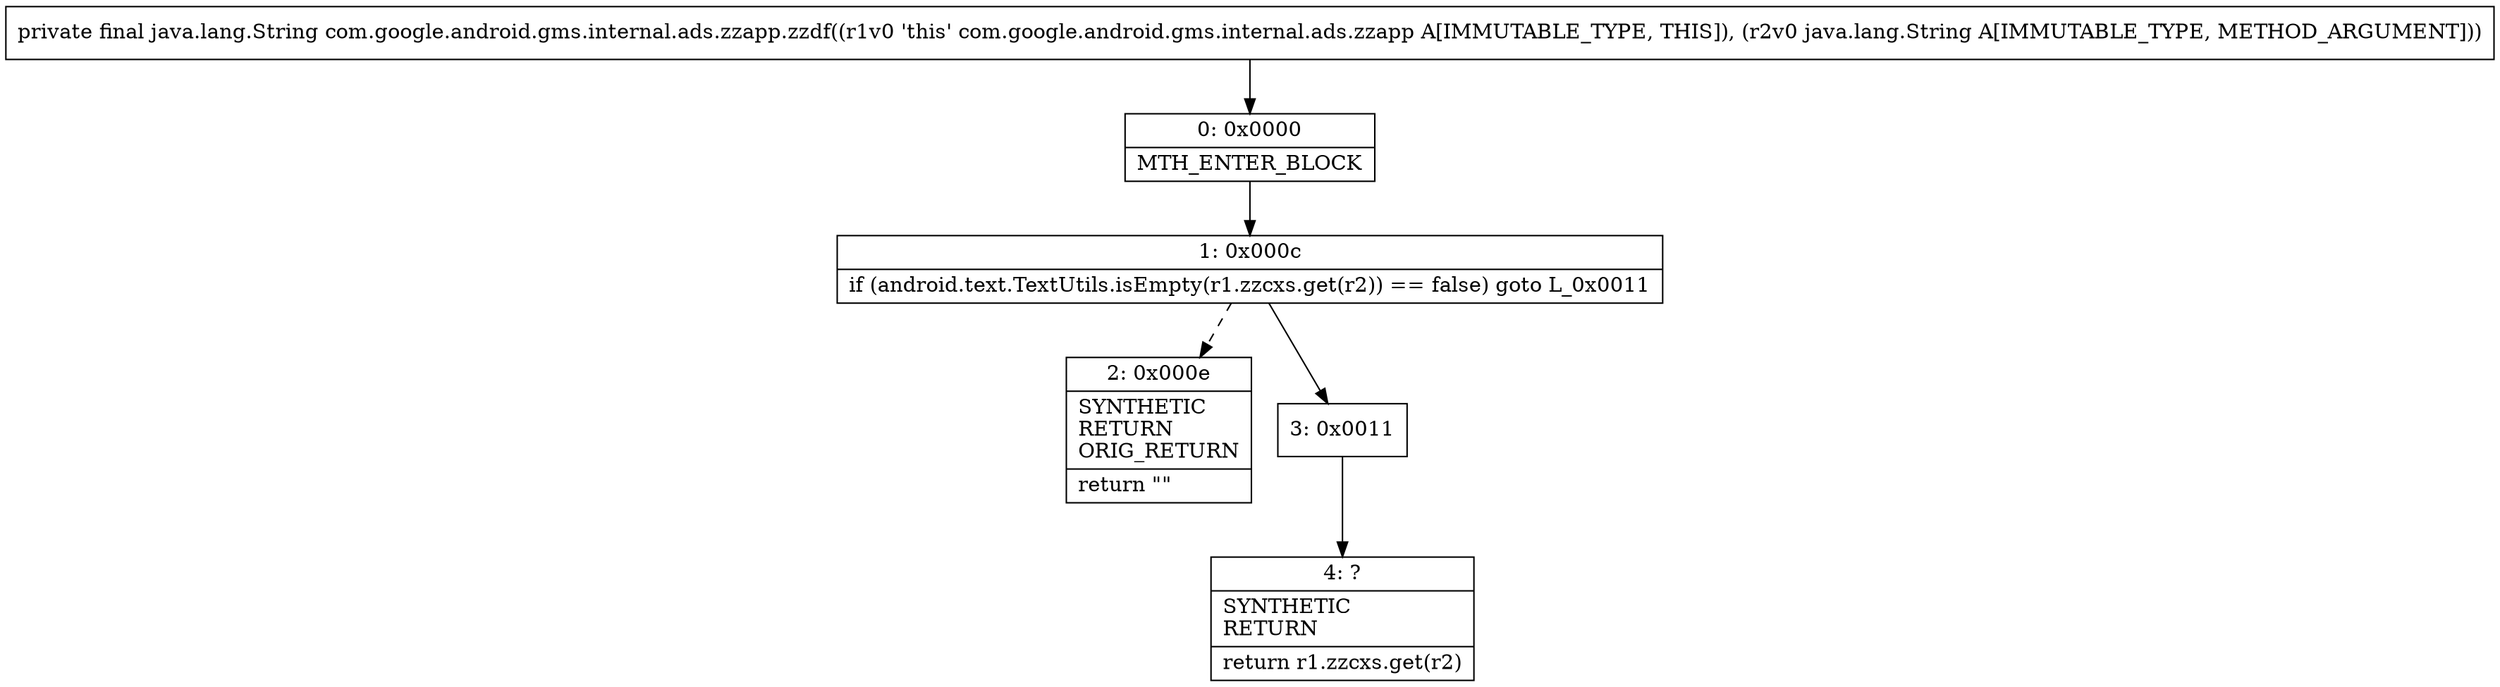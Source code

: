 digraph "CFG forcom.google.android.gms.internal.ads.zzapp.zzdf(Ljava\/lang\/String;)Ljava\/lang\/String;" {
Node_0 [shape=record,label="{0\:\ 0x0000|MTH_ENTER_BLOCK\l}"];
Node_1 [shape=record,label="{1\:\ 0x000c|if (android.text.TextUtils.isEmpty(r1.zzcxs.get(r2)) == false) goto L_0x0011\l}"];
Node_2 [shape=record,label="{2\:\ 0x000e|SYNTHETIC\lRETURN\lORIG_RETURN\l|return \"\"\l}"];
Node_3 [shape=record,label="{3\:\ 0x0011}"];
Node_4 [shape=record,label="{4\:\ ?|SYNTHETIC\lRETURN\l|return r1.zzcxs.get(r2)\l}"];
MethodNode[shape=record,label="{private final java.lang.String com.google.android.gms.internal.ads.zzapp.zzdf((r1v0 'this' com.google.android.gms.internal.ads.zzapp A[IMMUTABLE_TYPE, THIS]), (r2v0 java.lang.String A[IMMUTABLE_TYPE, METHOD_ARGUMENT])) }"];
MethodNode -> Node_0;
Node_0 -> Node_1;
Node_1 -> Node_2[style=dashed];
Node_1 -> Node_3;
Node_3 -> Node_4;
}

